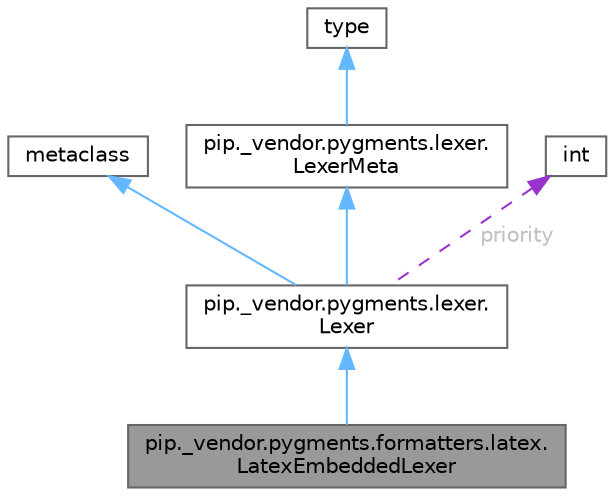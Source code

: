 digraph "pip._vendor.pygments.formatters.latex.LatexEmbeddedLexer"
{
 // LATEX_PDF_SIZE
  bgcolor="transparent";
  edge [fontname=Helvetica,fontsize=10,labelfontname=Helvetica,labelfontsize=10];
  node [fontname=Helvetica,fontsize=10,shape=box,height=0.2,width=0.4];
  Node1 [id="Node000001",label="pip._vendor.pygments.formatters.latex.\lLatexEmbeddedLexer",height=0.2,width=0.4,color="gray40", fillcolor="grey60", style="filled", fontcolor="black",tooltip=" "];
  Node2 -> Node1 [id="edge6_Node000001_Node000002",dir="back",color="steelblue1",style="solid",tooltip=" "];
  Node2 [id="Node000002",label="pip._vendor.pygments.lexer.\lLexer",height=0.2,width=0.4,color="gray40", fillcolor="white", style="filled",URL="$classpip_1_1__vendor_1_1pygments_1_1lexer_1_1Lexer.html",tooltip=" "];
  Node3 -> Node2 [id="edge7_Node000002_Node000003",dir="back",color="steelblue1",style="solid",tooltip=" "];
  Node3 [id="Node000003",label="metaclass",height=0.2,width=0.4,color="gray40", fillcolor="white", style="filled",tooltip=" "];
  Node4 -> Node2 [id="edge8_Node000002_Node000004",dir="back",color="steelblue1",style="solid",tooltip=" "];
  Node4 [id="Node000004",label="pip._vendor.pygments.lexer.\lLexerMeta",height=0.2,width=0.4,color="gray40", fillcolor="white", style="filled",URL="$classpip_1_1__vendor_1_1pygments_1_1lexer_1_1LexerMeta.html",tooltip=" "];
  Node5 -> Node4 [id="edge9_Node000004_Node000005",dir="back",color="steelblue1",style="solid",tooltip=" "];
  Node5 [id="Node000005",label="type",height=0.2,width=0.4,color="gray40", fillcolor="white", style="filled",tooltip=" "];
  Node6 -> Node2 [id="edge10_Node000002_Node000006",dir="back",color="darkorchid3",style="dashed",tooltip=" ",label=" priority",fontcolor="grey" ];
  Node6 [id="Node000006",label="int",height=0.2,width=0.4,color="gray40", fillcolor="white", style="filled",tooltip=" "];
}
